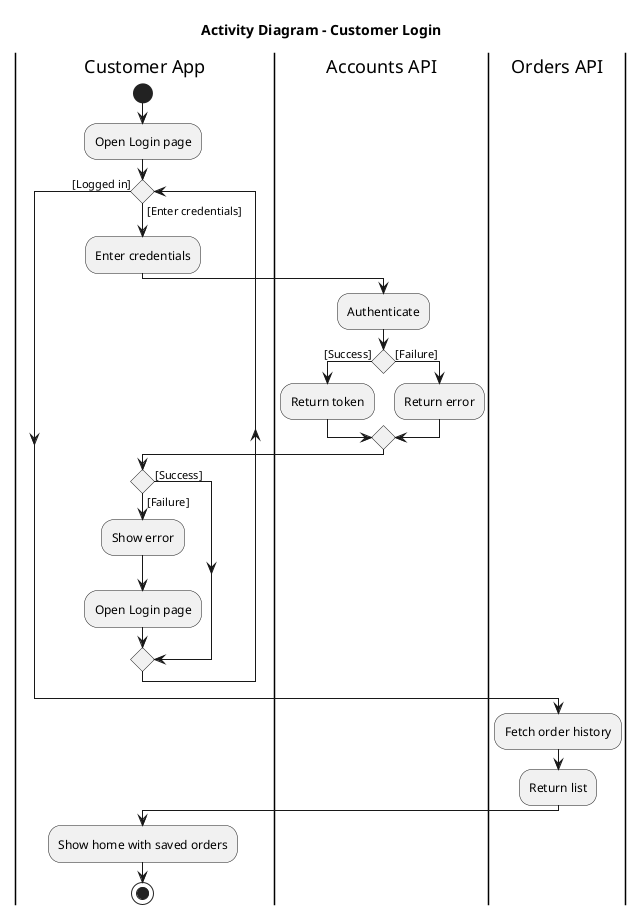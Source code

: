 @startuml Activity_Customer_Login
title Activity Diagram - Customer Login

|Customer App|
start
:Open Login page;

while () is ([Enter credentials])
  :Enter credentials;

  |Accounts API|
  :Authenticate;
  if () then ([Success])
    :Return token;
  else ([Failure])
    :Return error;
  endif

  |Customer App|
  if () then ([Failure])
    :Show error;
    :Open Login page;
  else ([Success])
  endif
endwhile ([Logged in])

|Orders API|
:Fetch order history;
:Return list;

|Customer App|
:Show home with saved orders;
stop
@enduml
